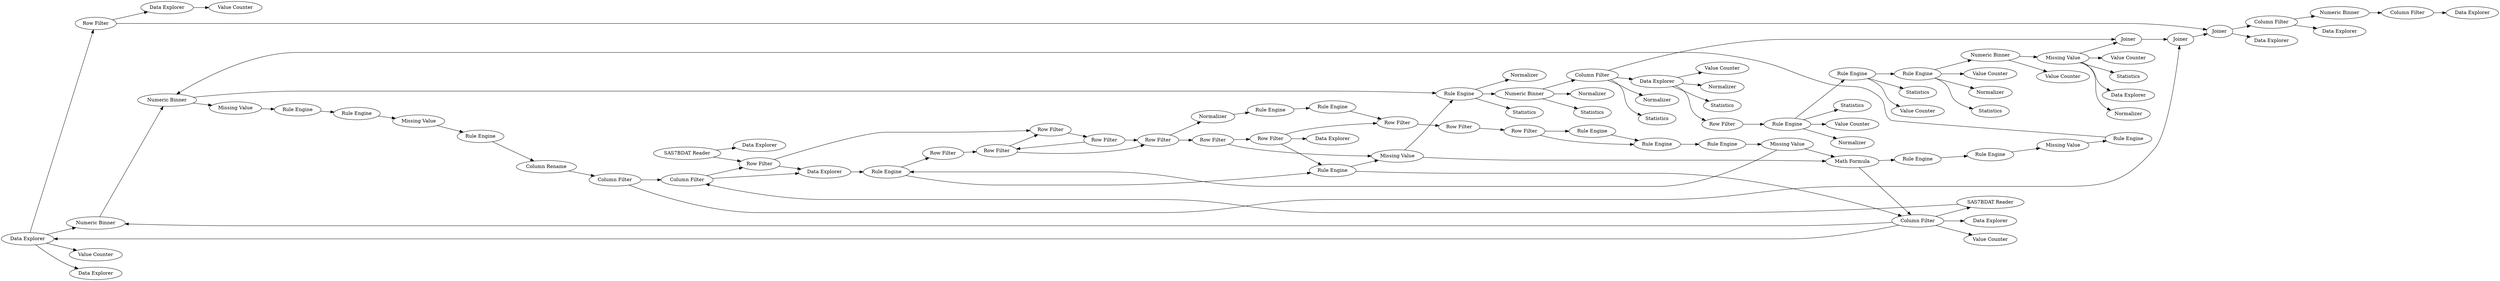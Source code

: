 digraph {
	95 -> 98
	82 -> 87
	29 -> 34
	7 -> 8
	8 -> 80
	72 -> 65
	78 -> 79
	2 -> 3
	22 -> 23
	1 -> 76
	43 -> 45
	30 -> 31
	59 -> 58
	11 -> 12
	17 -> 18
	21 -> 28
	93 -> 95
	23 -> 67
	10 -> 20
	3 -> 19
	95 -> 97
	100 -> 101
	18 -> 84
	7 -> 5
	23 -> 25
	5 -> 6
	90 -> 93
	2 -> 5
	16 -> 17
	46 -> 90
	13 -> 15
	8 -> 9
	85 -> 82
	9 -> 21
	87 -> 26
	32 -> 40
	89 -> 7
	6 -> 8
	83 -> 86
	25 -> 26
	1 -> 2
	31 -> 39
	10 -> 11
	20 -> 22
	32 -> 42
	22 -> 24
	98 -> 102
	4 -> 2
	43 -> 63
	31 -> 71
	6 -> 7
	24 -> 4
	84 -> 85
	88 -> 11
	19 -> 20
	29 -> 37
	13 -> 14
	23 -> 59
	12 -> 13
	86 -> 75
	46 -> 48
	29 -> 30
	18 -> 22
	98 -> 100
	22 -> 61
	79 -> 93
	32 -> 43
	44 -> 72
	28 -> 33
	44 -> 50
	44 -> 49
	10 -> 57
	46 -> 69
	17 -> 19
	31 -> 41
	30 -> 35
	28 -> 36
	26 -> 28
	20 -> 21
	58 -> 68
	79 -> 4
	4 -> 3
	80 -> 77
	22 -> 55
	26 -> 83
	101 -> 99
	22 -> 25
	32 -> 62
	72 -> 46
	14 -> 15
	23 -> 56
	44 -> 64
	46 -> 47
	30 -> 90
	75 -> 27
	15 -> 16
	46 -> 70
	81 -> 78
	21 -> 18
	19 -> 89
	77 -> 88
	27 -> 81
	71 -> 32
	43 -> 44
	31 -> 66
	9 -> 10
	30 -> 38
	59 -> 95
	28 -> 29
	26 [label="Numeric Binner"]
	3 [label="Data Explorer"]
	6 [label="Row Filter"]
	12 [label="Row Filter"]
	75 [label="Rule Engine"]
	16 [label="Rule Engine"]
	68 [label="Value Counter"]
	28 [label="Rule Engine"]
	23 [label="Data Explorer"]
	47 [label=Statistics]
	11 [label="Row Filter"]
	93 [label=Joiner]
	81 [label="Rule Engine"]
	5 [label="Row Filter"]
	29 [label="Numeric Binner"]
	27 [label="Missing Value"]
	79 [label="Column Filter"]
	9 [label="Row Filter"]
	97 [label="Data Explorer"]
	58 [label="Data Explorer"]
	8 [label="Row Filter"]
	41 [label=Statistics]
	98 [label="Column Filter"]
	1 [label="SAS7BDAT Reader"]
	22 [label="Column Filter"]
	13 [label="Row Filter"]
	43 [label="Rule Engine"]
	44 [label="Rule Engine"]
	102 [label="Data Explorer"]
	71 [label="Row Filter"]
	88 [label="Rule Engine"]
	80 [label=Normalizer]
	39 [label=Normalizer]
	45 [label=Statistics]
	57 [label="Data Explorer"]
	55 [label="Data Explorer"]
	7 [label="Row Filter"]
	21 [label="Missing Value"]
	18 [label="Math Formula"]
	19 [label="Rule Engine"]
	24 [label="SAS7BDAT Reader"]
	64 [label="Value Counter"]
	56 [label="Data Explorer"]
	15 [label="Rule Engine"]
	25 [label="Numeric Binner"]
	59 [label="Row Filter"]
	90 [label=Joiner]
	72 [label="Numeric Binner"]
	4 [label="Column Filter"]
	61 [label="Value Counter"]
	77 [label="Rule Engine"]
	14 [label="Rule Engine"]
	83 [label="Missing Value"]
	38 [label=Normalizer]
	99 [label="Data Explorer"]
	35 [label=Statistics]
	62 [label="Value Counter"]
	82 [label="Missing Value"]
	69 [label="Value Counter"]
	65 [label="Value Counter"]
	46 [label="Missing Value"]
	40 [label=Normalizer]
	30 [label="Column Filter"]
	89 [label="Row Filter"]
	17 [label="Missing Value"]
	78 [label="Column Rename"]
	49 [label=Statistics]
	84 [label="Rule Engine"]
	31 [label="Data Explorer"]
	10 [label="Row Filter"]
	85 [label="Rule Engine"]
	86 [label="Rule Engine"]
	48 [label=Normalizer]
	50 [label=Normalizer]
	42 [label=Statistics]
	87 [label="Rule Engine"]
	67 [label="Value Counter"]
	101 [label="Column Filter"]
	63 [label="Value Counter"]
	76 [label="Data Explorer"]
	100 [label="Numeric Binner"]
	20 [label="Rule Engine"]
	34 [label=Statistics]
	66 [label="Value Counter"]
	70 [label="Data Explorer"]
	36 [label=Normalizer]
	95 [label=Joiner]
	33 [label=Statistics]
	32 [label="Rule Engine"]
	2 [label="Row Filter"]
	37 [label=Normalizer]
	rankdir=LR
}
